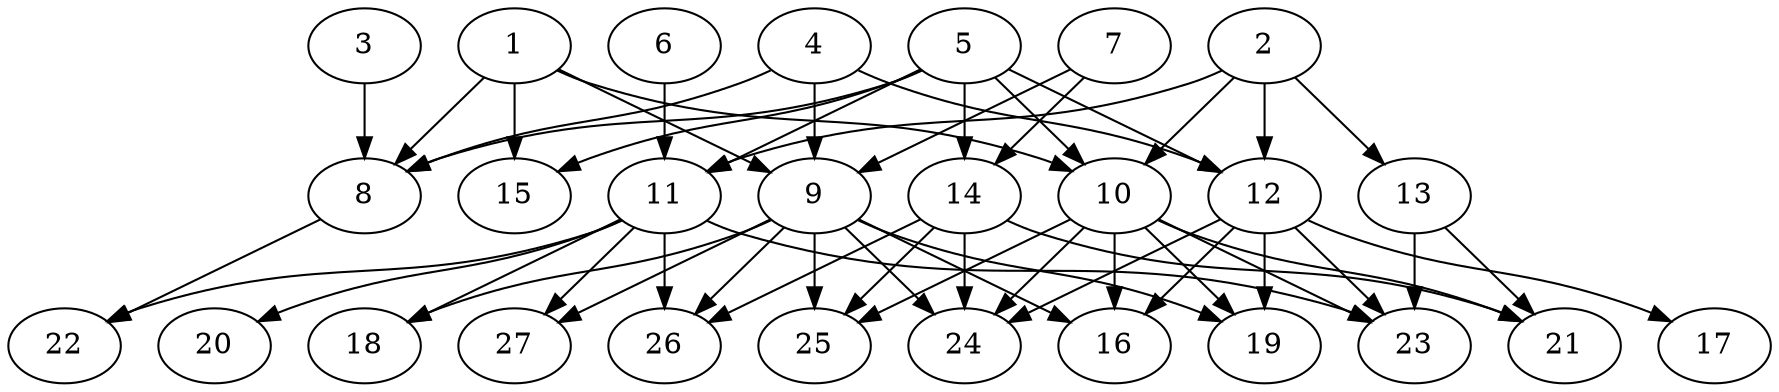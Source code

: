 // DAG (tier=2-normal, mode=data, n=27, ccr=0.445, fat=0.696, density=0.474, regular=0.528, jump=0.154, mindata=2097152, maxdata=16777216)
// DAG automatically generated by daggen at Sun Aug 24 16:33:34 2025
// /home/ermia/Project/Environments/daggen/bin/daggen --dot --ccr 0.445 --fat 0.696 --regular 0.528 --density 0.474 --jump 0.154 --mindata 2097152 --maxdata 16777216 -n 27 
digraph G {
  1 [size="1388231781579873058816", alpha="0.06", expect_size="694115890789936529408"]
  1 -> 8 [size ="995553588543488"]
  1 -> 9 [size ="995553588543488"]
  1 -> 10 [size ="995553588543488"]
  1 -> 15 [size ="995553588543488"]
  2 [size="3235655746483090620416", alpha="0.07", expect_size="1617827873241545310208"]
  2 -> 10 [size ="1750108039282688"]
  2 -> 11 [size ="1750108039282688"]
  2 -> 12 [size ="1750108039282688"]
  2 -> 13 [size ="1750108039282688"]
  3 [size="672240879777474688", alpha="0.19", expect_size="336120439888737344"]
  3 -> 8 [size ="363306929881088"]
  4 [size="4423659718000492150784", alpha="0.11", expect_size="2211829859000246075392"]
  4 -> 8 [size ="2155813208588288"]
  4 -> 9 [size ="2155813208588288"]
  4 -> 12 [size ="2155813208588288"]
  5 [size="614839685058014478336", alpha="0.06", expect_size="307419842529007239168"]
  5 -> 8 [size ="578448342908928"]
  5 -> 10 [size ="578448342908928"]
  5 -> 11 [size ="578448342908928"]
  5 -> 12 [size ="578448342908928"]
  5 -> 14 [size ="578448342908928"]
  5 -> 15 [size ="578448342908928"]
  6 [size="7800141452579831", alpha="0.03", expect_size="3900070726289915"]
  6 -> 11 [size ="204298046668800"]
  7 [size="3495618302494629888", alpha="0.11", expect_size="1747809151247314944"]
  7 -> 9 [size ="1474948811980800"]
  7 -> 14 [size ="1474948811980800"]
  8 [size="19090679732895744000", alpha="0.13", expect_size="9545339866447872000"]
  8 -> 22 [size ="57144036556800"]
  9 [size="9084363794429602", alpha="0.07", expect_size="4542181897214801"]
  9 -> 16 [size ="730062575894528"]
  9 -> 18 [size ="730062575894528"]
  9 -> 19 [size ="730062575894528"]
  9 -> 24 [size ="730062575894528"]
  9 -> 25 [size ="730062575894528"]
  9 -> 26 [size ="730062575894528"]
  9 -> 27 [size ="730062575894528"]
  10 [size="1956952497503338496000", alpha="0.01", expect_size="978476248751669248000"]
  10 -> 16 [size ="1251632532684800"]
  10 -> 19 [size ="1251632532684800"]
  10 -> 21 [size ="1251632532684800"]
  10 -> 23 [size ="1251632532684800"]
  10 -> 24 [size ="1251632532684800"]
  10 -> 25 [size ="1251632532684800"]
  11 [size="41609350143799197696", alpha="0.01", expect_size="20804675071899598848"]
  11 -> 18 [size ="96061775413248"]
  11 -> 20 [size ="96061775413248"]
  11 -> 22 [size ="96061775413248"]
  11 -> 23 [size ="96061775413248"]
  11 -> 26 [size ="96061775413248"]
  11 -> 27 [size ="96061775413248"]
  12 [size="587059152365910228992", alpha="0.17", expect_size="293529576182955114496"]
  12 -> 16 [size ="560890256556032"]
  12 -> 17 [size ="560890256556032"]
  12 -> 19 [size ="560890256556032"]
  12 -> 23 [size ="560890256556032"]
  12 -> 24 [size ="560890256556032"]
  13 [size="19546887601848548", alpha="0.18", expect_size="9773443800924274"]
  13 -> 21 [size ="1161111063756800"]
  13 -> 23 [size ="1161111063756800"]
  14 [size="1871708246301999104000", alpha="0.10", expect_size="935854123150999552000"]
  14 -> 21 [size ="1215016258764800"]
  14 -> 24 [size ="1215016258764800"]
  14 -> 25 [size ="1215016258764800"]
  14 -> 26 [size ="1215016258764800"]
  15 [size="23671209886273536", alpha="0.08", expect_size="11835604943136768"]
  16 [size="44360660977274847232", alpha="0.12", expect_size="22180330488637423616"]
  17 [size="69891623029163688", alpha="0.07", expect_size="34945811514581844"]
  18 [size="1465872507782761728", alpha="0.12", expect_size="732936253891380864"]
  19 [size="2913487659318033", alpha="0.10", expect_size="1456743829659016"]
  20 [size="29457364015177007104", alpha="0.15", expect_size="14728682007588503552"]
  21 [size="22205521221354880", alpha="0.03", expect_size="11102760610677440"]
  22 [size="299756173968962240", alpha="0.10", expect_size="149878086984481120"]
  23 [size="1022087046097872617472", alpha="0.13", expect_size="511043523048936308736"]
  24 [size="13707817632738948", alpha="0.18", expect_size="6853908816369474"]
  25 [size="3641301119780285054976", alpha="0.08", expect_size="1820650559890142527488"]
  26 [size="3786425600514367422464", alpha="0.00", expect_size="1893212800257183711232"]
  27 [size="2168122138698996", alpha="0.02", expect_size="1084061069349498"]
}
